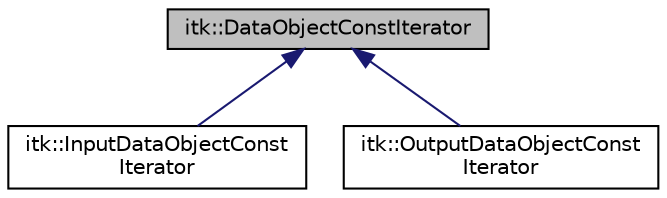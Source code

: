 digraph "itk::DataObjectConstIterator"
{
 // LATEX_PDF_SIZE
  edge [fontname="Helvetica",fontsize="10",labelfontname="Helvetica",labelfontsize="10"];
  node [fontname="Helvetica",fontsize="10",shape=record];
  Node1 [label="itk::DataObjectConstIterator",height=0.2,width=0.4,color="black", fillcolor="grey75", style="filled", fontcolor="black",tooltip="A forward iterator over the DataObject of a ProcessObject."];
  Node1 -> Node2 [dir="back",color="midnightblue",fontsize="10",style="solid",fontname="Helvetica"];
  Node2 [label="itk::InputDataObjectConst\lIterator",height=0.2,width=0.4,color="black", fillcolor="white", style="filled",URL="$classitk_1_1InputDataObjectConstIterator.html",tooltip="A forward iterator over inputs of a ProcessObject."];
  Node1 -> Node3 [dir="back",color="midnightblue",fontsize="10",style="solid",fontname="Helvetica"];
  Node3 [label="itk::OutputDataObjectConst\lIterator",height=0.2,width=0.4,color="black", fillcolor="white", style="filled",URL="$classitk_1_1OutputDataObjectConstIterator.html",tooltip="A forward iterator over outputs of a ProcessObject."];
}
